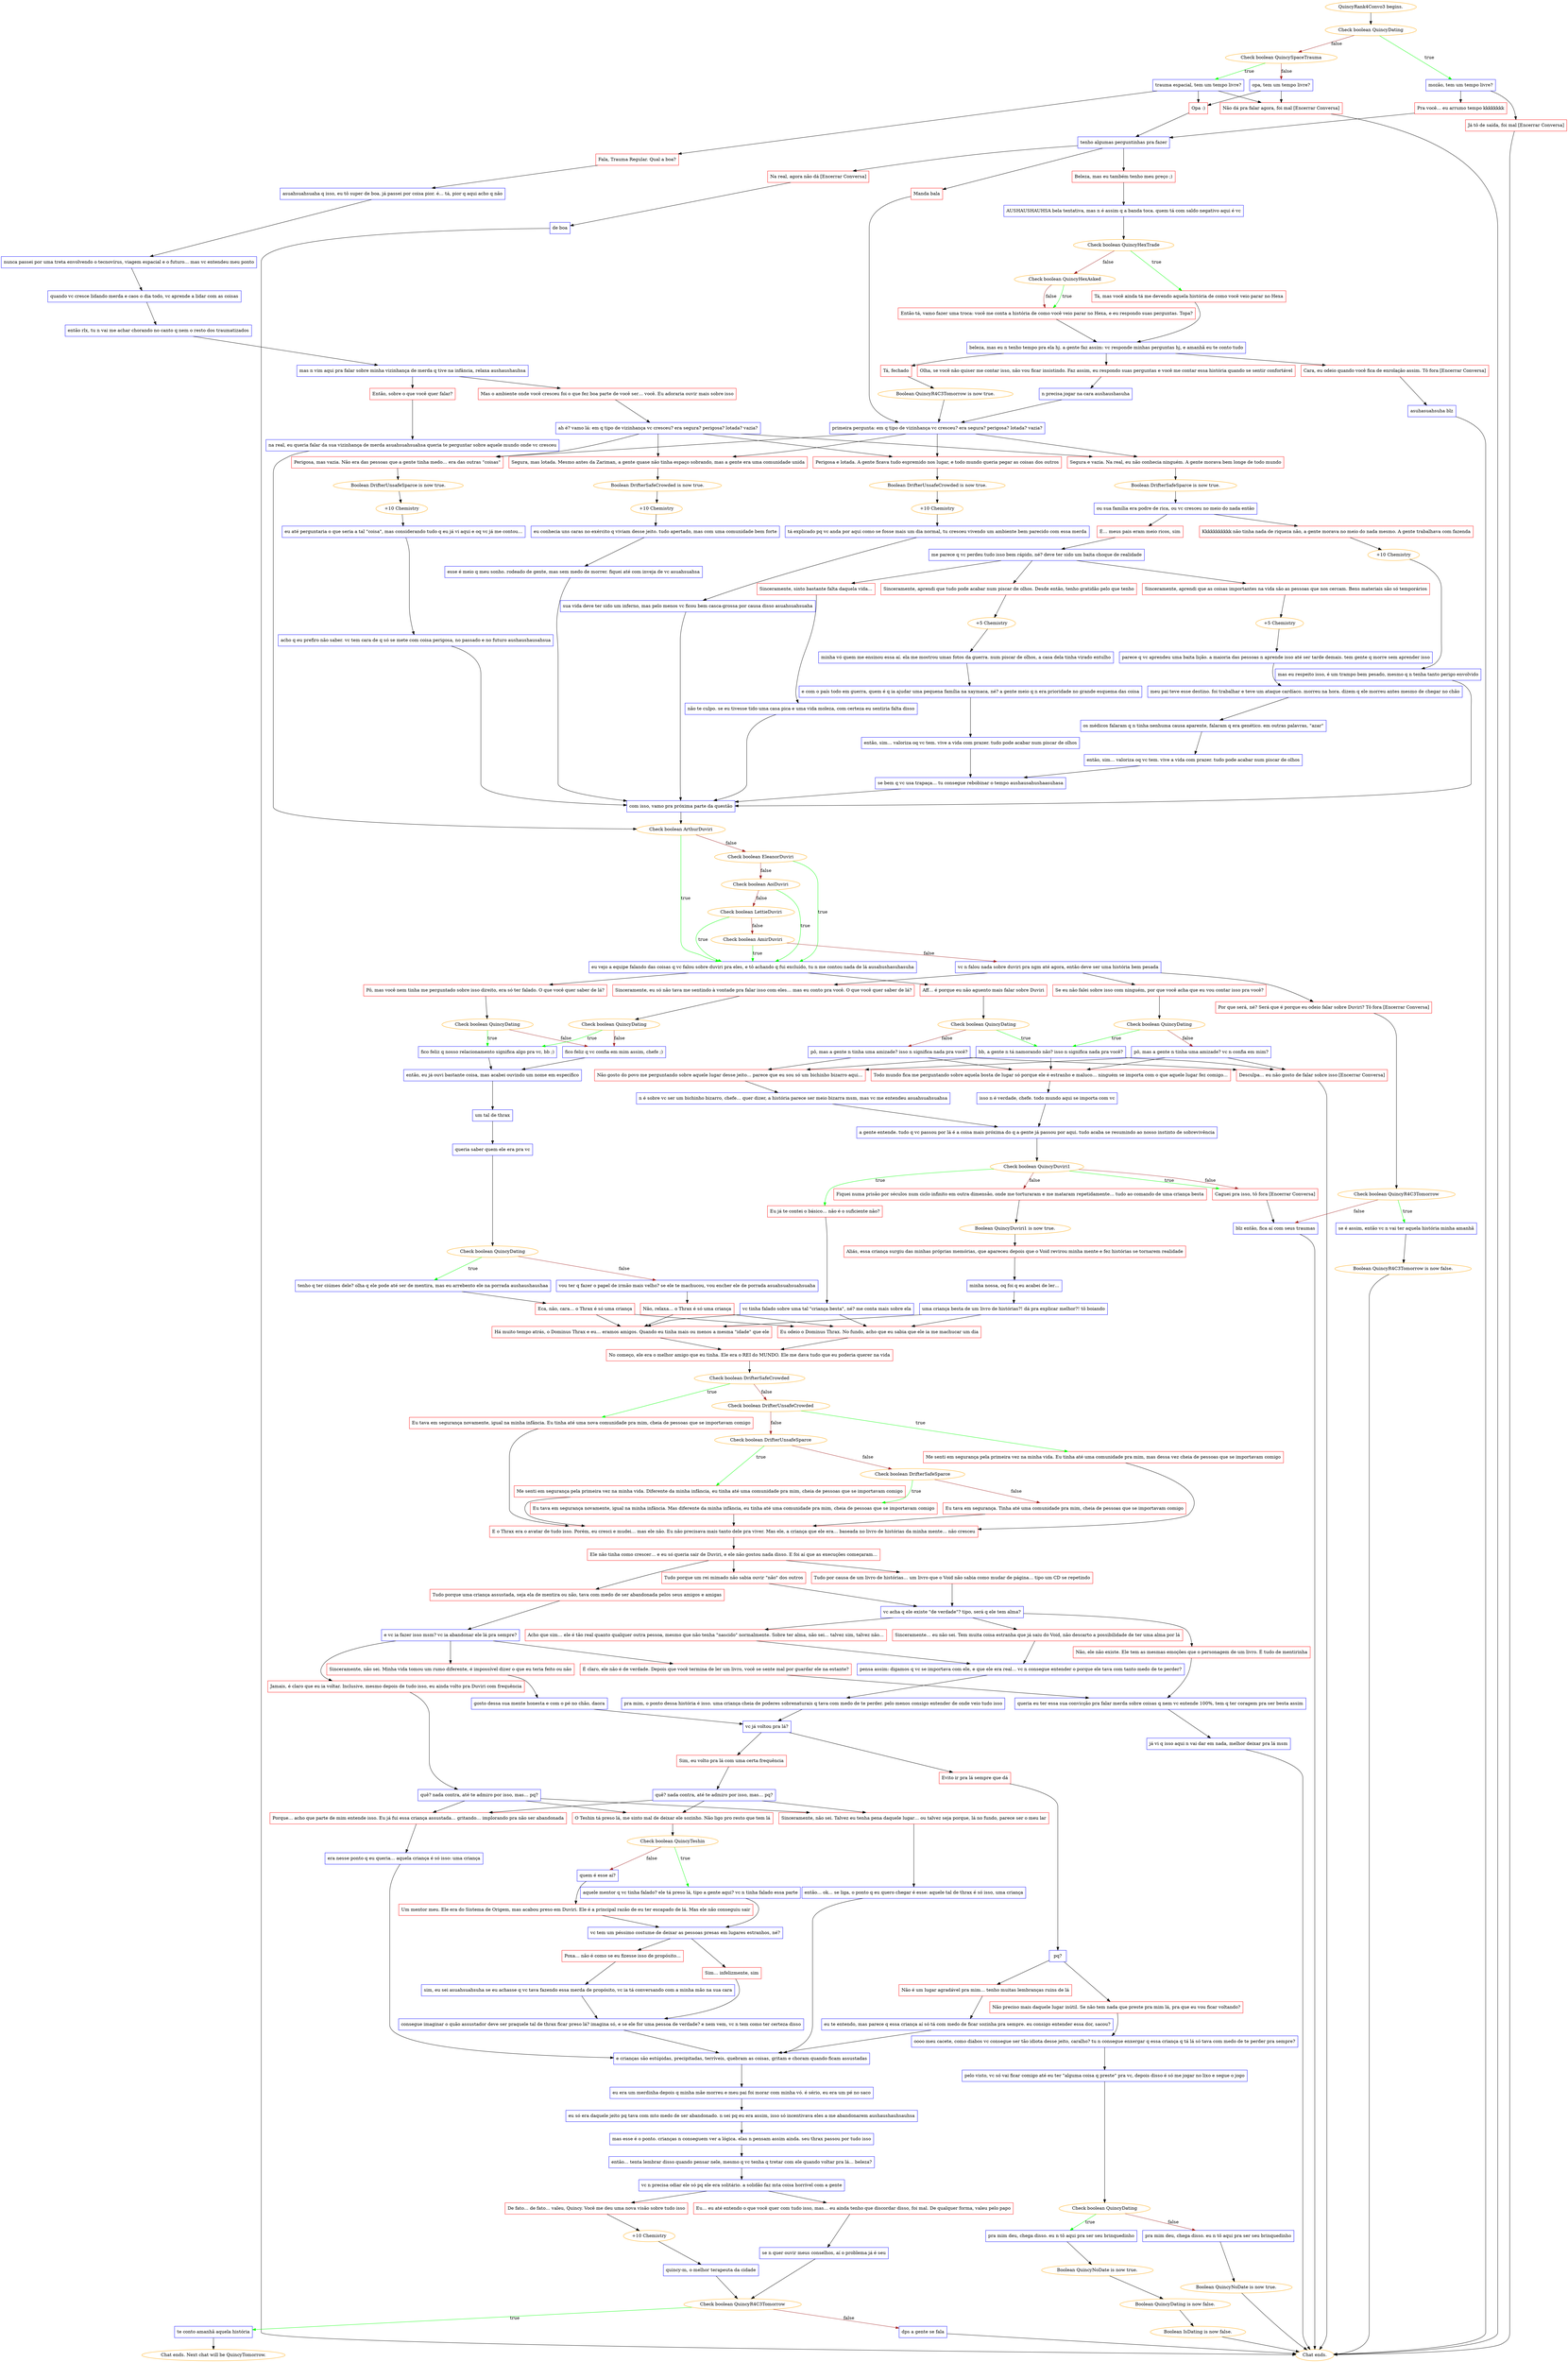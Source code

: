 digraph {
	"QuincyRank4Convo3 begins." [color=orange];
		"QuincyRank4Convo3 begins." -> j552943725;
	j552943725 [label="Check boolean QuincyDating",color=orange];
		j552943725 -> j2599769247 [label=true,color=green];
		j552943725 -> j3004499405 [label=false,color=brown];
	j2599769247 [label="mozão, tem um tempo livre?",shape=box,color=blue];
		j2599769247 -> j3155017392;
		j2599769247 -> j1502659121;
	j3004499405 [label="Check boolean QuincySpaceTrauma",color=orange];
		j3004499405 -> j1422595943 [label=true,color=green];
		j3004499405 -> j4035558847 [label=false,color=brown];
	j3155017392 [label="Pra você… eu arrumo tempo kkkkkkkk",shape=box,color=red];
		j3155017392 -> j2965870189;
	j1502659121 [label="Já tô de saída, foi mal [Encerrar Conversa]",shape=box,color=red];
		j1502659121 -> "Chat ends.";
	j1422595943 [label="trauma espacial, tem um tempo livre?",shape=box,color=blue];
		j1422595943 -> j2980035485;
		j1422595943 -> j713389276;
		j1422595943 -> j310858349;
	j4035558847 [label="opa, tem um tempo livre?",shape=box,color=blue];
		j4035558847 -> j713389276;
		j4035558847 -> j310858349;
	j2965870189 [label="tenho algumas perguntinhas pra fazer",shape=box,color=blue];
		j2965870189 -> j3573047432;
		j2965870189 -> j2720123479;
		j2965870189 -> j3089336793;
	"Chat ends." [color=orange];
	j2980035485 [label="Fala, Trauma Regular. Qual a boa?",shape=box,color=red];
		j2980035485 -> j2978294891;
	j713389276 [label="Opa :)",shape=box,color=red];
		j713389276 -> j2965870189;
	j310858349 [label="Não dá pra falar agora, foi mal [Encerrar Conversa]",shape=box,color=red];
		j310858349 -> "Chat ends.";
	j3573047432 [label="Manda bala",shape=box,color=red];
		j3573047432 -> j2208503715;
	j2720123479 [label="Beleza, mas eu também tenho meu preço ;)",shape=box,color=red];
		j2720123479 -> j1071560429;
	j3089336793 [label="Na real, agora não dá [Encerrar Conversa]",shape=box,color=red];
		j3089336793 -> j2284542647;
	j2978294891 [label="asuahsuahsuaha q isso, eu tô super de boa. já passei por coisa pior. é… tá, pior q aqui acho q não",shape=box,color=blue];
		j2978294891 -> j94624321;
	j2208503715 [label="primeira pergunta: em q tipo de vizinhança vc cresceu? era segura? perigosa? lotada? vazia?",shape=box,color=blue];
		j2208503715 -> j1762950619;
		j2208503715 -> j4157846261;
		j2208503715 -> j2447825722;
		j2208503715 -> j442074222;
	j1071560429 [label="AUSHAUSHAUHSA bela tentativa, mas n é assim q a banda toca. quem tá com saldo negativo aqui é vc",shape=box,color=blue];
		j1071560429 -> j3869748579;
	j2284542647 [label="de boa",shape=box,color=blue];
		j2284542647 -> "Chat ends.";
	j94624321 [label="nunca passei por uma treta envolvendo o tecnovírus, viagem espacial e o futuro… mas vc entendeu meu ponto",shape=box,color=blue];
		j94624321 -> j3903630755;
	j1762950619 [label="Segura, mas lotada. Mesmo antes da Zariman, a gente quase não tinha espaço sobrando, mas a gente era uma comunidade unida",shape=box,color=red];
		j1762950619 -> j1925497578;
	j4157846261 [label="Perigosa e lotada. A gente ficava tudo espremido nos lugar, e todo mundo queria pegar as coisas dos outros",shape=box,color=red];
		j4157846261 -> j1184672167;
	j2447825722 [label="Perigosa, mas vazia. Não era das pessoas que a gente tinha medo… era das outras \"coisas\"",shape=box,color=red];
		j2447825722 -> j3614193204;
	j442074222 [label="Segura e vazia. Na real, eu não conhecia ninguém. A gente morava bem longe de todo mundo",shape=box,color=red];
		j442074222 -> j2097309283;
	j3869748579 [label="Check boolean QuincyHexTrade",color=orange];
		j3869748579 -> j1504706252 [label=true,color=green];
		j3869748579 -> j4011176701 [label=false,color=brown];
	j3903630755 [label="quando vc cresce lidando merda e caos o dia todo, vc aprende a lidar com as coisas",shape=box,color=blue];
		j3903630755 -> j751640930;
	j1925497578 [label="Boolean DrifterSafeCrowded is now true.",color=orange];
		j1925497578 -> j326563565;
	j1184672167 [label="Boolean DrifterUnsafeCrowded is now true.",color=orange];
		j1184672167 -> j950690192;
	j3614193204 [label="Boolean DrifterUnsafeSparce is now true.",color=orange];
		j3614193204 -> j4128125069;
	j2097309283 [label="Boolean DrifterSafeSparce is now true.",color=orange];
		j2097309283 -> j384739978;
	j1504706252 [label="Tá, mas você ainda tá me devendo aquela história de como você veio parar no Hexa",shape=box,color=red];
		j1504706252 -> j1962579280;
	j4011176701 [label="Check boolean QuincyHexAsked",color=orange];
		j4011176701 -> j3926663593 [label=true,color=green];
		j4011176701 -> j3926663593 [label=false,color=brown];
	j751640930 [label="então rlx, tu n vai me achar chorando no canto q nem o resto dos traumatizados",shape=box,color=blue];
		j751640930 -> j3852918904;
	j326563565 [label="+10 Chemistry",color=orange];
		j326563565 -> j2811160655;
	j950690192 [label="+10 Chemistry",color=orange];
		j950690192 -> j2166739088;
	j4128125069 [label="+10 Chemistry",color=orange];
		j4128125069 -> j621224093;
	j384739978 [label="ou sua família era podre de rica, ou vc cresceu no meio do nada então",shape=box,color=blue];
		j384739978 -> j32101926;
		j384739978 -> j2092333956;
	j1962579280 [label="beleza, mas eu n tenho tempo pra ela hj. a gente faz assim: vc responde minhas perguntas hj, e amanhã eu te conto tudo",shape=box,color=blue];
		j1962579280 -> j317895878;
		j1962579280 -> j809490297;
		j1962579280 -> j1470136700;
	j3926663593 [label="Então tá, vamo fazer uma troca: você me conta a história de como você veio parar no Hexa, e eu respondo suas perguntas. Topa?",shape=box,color=red];
		j3926663593 -> j1962579280;
	j3852918904 [label="mas n vim aqui pra falar sobre minha vizinhança de merda q tive na infância, relaxa aushaushauhsa",shape=box,color=blue];
		j3852918904 -> j1306442652;
		j3852918904 -> j2319695417;
	j2811160655 [label="eu conhecia uns caras no exército q viviam desse jeito. tudo apertado, mas com uma comunidade bem forte",shape=box,color=blue];
		j2811160655 -> j196332649;
	j2166739088 [label="tá explicado pq vc anda por aqui como se fosse mais um dia normal, tu cresceu vivendo um ambiente bem parecido com essa merda",shape=box,color=blue];
		j2166739088 -> j751011935;
	j621224093 [label="eu até perguntaria o que seria a tal \"coisa\", mas considerando tudo q eu já vi aqui e oq vc já me contou…",shape=box,color=blue];
		j621224093 -> j416665116;
	j32101926 [label="Kkkkkkkkkkk não tinha nada de riqueza não, a gente morava no meio do nada mesmo. A gente trabalhava com fazenda",shape=box,color=red];
		j32101926 -> j2195435993;
	j2092333956 [label="É… meus pais eram meio ricos, sim",shape=box,color=red];
		j2092333956 -> j1468161716;
	j317895878 [label="Tá, fechado",shape=box,color=red];
		j317895878 -> j1461783360;
	j809490297 [label="Olha, se você não quiser me contar isso, não vou ficar insistindo. Faz assim, eu respondo suas perguntas e você me contar essa história quando se sentir confortável",shape=box,color=red];
		j809490297 -> j4172061266;
	j1470136700 [label="Cara, eu odeio quando você fica de enrolação assim. Tô fora [Encerrar Conversa]",shape=box,color=red];
		j1470136700 -> j3622257234;
	j1306442652 [label="Então, sobre o que você quer falar?",shape=box,color=red];
		j1306442652 -> j197676767;
	j2319695417 [label="Mas o ambiente onde você cresceu foi o que fez boa parte de você ser… você. Eu adoraria ouvir mais sobre isso",shape=box,color=red];
		j2319695417 -> j447114079;
	j196332649 [label="esse é meio q meu sonho. rodeado de gente, mas sem medo de morrer. fiquei até com inveja de vc asuahsuahsa",shape=box,color=blue];
		j196332649 -> j1906478076;
	j751011935 [label="sua vida deve ter sido um inferno, mas pelo menos vc ficou bem casca-grossa por causa disso asuahsuahsuaha",shape=box,color=blue];
		j751011935 -> j1906478076;
	j416665116 [label="acho q eu prefiro não saber. vc tem cara de q só se mete com coisa perigosa, no passado e no futuro aushaushausahsua",shape=box,color=blue];
		j416665116 -> j1906478076;
	j2195435993 [label="+10 Chemistry",color=orange];
		j2195435993 -> j1891713831;
	j1468161716 [label="me parece q vc perdeu tudo isso bem rápido, né? deve ter sido um baita choque de realidade",shape=box,color=blue];
		j1468161716 -> j3029398027;
		j1468161716 -> j3295215813;
		j1468161716 -> j1760629044;
	j1461783360 [label="Boolean QuincyR4C3Tomorrow is now true.",color=orange];
		j1461783360 -> j2208503715;
	j4172061266 [label="n precisa jogar na cara aushaushasuha",shape=box,color=blue];
		j4172061266 -> j2208503715;
	j3622257234 [label="asuhasuahsuha blz",shape=box,color=blue];
		j3622257234 -> "Chat ends.";
	j197676767 [label="na real, eu queria falar da sua vizinhança de merda asuahsuahsuahsa queria te perguntar sobre aquele mundo onde vc cresceu",shape=box,color=blue];
		j197676767 -> j3268356592;
	j447114079 [label="ah é? vamo lá: em q tipo de vizinhança vc cresceu? era segura? perigosa? lotada? vazia?",shape=box,color=blue];
		j447114079 -> j1762950619;
		j447114079 -> j4157846261;
		j447114079 -> j2447825722;
		j447114079 -> j442074222;
	j1906478076 [label="com isso, vamo pra próxima parte da questão",shape=box,color=blue];
		j1906478076 -> j3268356592;
	j1891713831 [label="mas eu respeito isso, é um trampo bem pesado, mesmo q n tenha tanto perigo envolvido",shape=box,color=blue];
		j1891713831 -> j1906478076;
	j3029398027 [label="Sinceramente, sinto bastante falta daquela vida…",shape=box,color=red];
		j3029398027 -> j689725996;
	j3295215813 [label="Sinceramente, aprendi que tudo pode acabar num piscar de olhos. Desde então, tenho gratidão pelo que tenho",shape=box,color=red];
		j3295215813 -> j519084715;
	j1760629044 [label="Sinceramente, aprendi que as coisas importantes na vida são as pessoas que nos cercam. Bens materiais são só temporários",shape=box,color=red];
		j1760629044 -> j2168356804;
	j3268356592 [label="Check boolean ArthurDuviri",color=orange];
		j3268356592 -> j3562099518 [label=true,color=green];
		j3268356592 -> j4104290587 [label=false,color=brown];
	j689725996 [label="não te culpo. se eu tivesse tido uma casa pica e uma vida moleza, com certeza eu sentiria falta disso",shape=box,color=blue];
		j689725996 -> j1906478076;
	j519084715 [label="+5 Chemistry",color=orange];
		j519084715 -> j418325801;
	j2168356804 [label="+5 Chemistry",color=orange];
		j2168356804 -> j1791419043;
	j3562099518 [label="eu vejo a equipe falando das coisas q vc falou sobre duviri pra eles, e tô achando q fui excluído, tu n me contou nada de lá ausahushasuhasuha",shape=box,color=blue];
		j3562099518 -> j392650223;
		j3562099518 -> j766863360;
	j4104290587 [label="Check boolean EleanorDuviri",color=orange];
		j4104290587 -> j3562099518 [label=true,color=green];
		j4104290587 -> j481100708 [label=false,color=brown];
	j418325801 [label="minha vó quem me ensinou essa aí. ela me mostrou umas fotos da guerra. num piscar de olhos, a casa dela tinha virado entulho",shape=box,color=blue];
		j418325801 -> j1465469725;
	j1791419043 [label="parece q vc aprendeu uma baita lição. a maioria das pessoas n aprende isso até ser tarde demais. tem gente q morre sem aprender isso",shape=box,color=blue];
		j1791419043 -> j1126735482;
	j392650223 [label="Pô, mas você nem tinha me perguntado sobre isso direito, era só ter falado. O que você quer saber de lá?",shape=box,color=red];
		j392650223 -> j1049962924;
	j766863360 [label="Aff… é porque eu não aguento mais falar sobre Duviri",shape=box,color=red];
		j766863360 -> j2517674731;
	j481100708 [label="Check boolean AoiDuviri",color=orange];
		j481100708 -> j3562099518 [label=true,color=green];
		j481100708 -> j2629651196 [label=false,color=brown];
	j1465469725 [label="e com o país todo em guerra, quem é q ia ajudar uma pequena família na xaymaca, né? a gente meio q n era prioridade no grande esquema das coisa",shape=box,color=blue];
		j1465469725 -> j1612643423;
	j1126735482 [label="meu pai teve esse destino. foi trabalhar e teve um ataque cardíaco. morreu na hora. dizem q ele morreu antes mesmo de chegar no chão",shape=box,color=blue];
		j1126735482 -> j3671000197;
	j1049962924 [label="Check boolean QuincyDating",color=orange];
		j1049962924 -> j2357534603 [label=true,color=green];
		j1049962924 -> j2014555713 [label=false,color=brown];
	j2517674731 [label="Check boolean QuincyDating",color=orange];
		j2517674731 -> j4274887358 [label=true,color=green];
		j2517674731 -> j3077514386 [label=false,color=brown];
	j2629651196 [label="Check boolean LettieDuviri",color=orange];
		j2629651196 -> j3562099518 [label=true,color=green];
		j2629651196 -> j1771238635 [label=false,color=brown];
	j1612643423 [label="então, sim… valoriza oq vc tem. vive a vida com prazer. tudo pode acabar num piscar de olhos",shape=box,color=blue];
		j1612643423 -> j2013936305;
	j3671000197 [label="os médicos falaram q n tinha nenhuma causa aparente, falaram q era genético. em outras palavras, \"azar\"",shape=box,color=blue];
		j3671000197 -> j1323260384;
	j2357534603 [label="fico feliz q nosso relacionamento significa algo pra vc, bb ;)",shape=box,color=blue];
		j2357534603 -> j1239185413;
	j2014555713 [label="fico feliz q vc confia em mim assim, chefe ;)",shape=box,color=blue];
		j2014555713 -> j1239185413;
	j4274887358 [label="bb, a gente n tá namorando não? isso n significa nada pra você?",shape=box,color=blue];
		j4274887358 -> j1340076795;
		j4274887358 -> j3757736778;
		j4274887358 -> j1778144837;
	j3077514386 [label="pô, mas a gente n tinha uma amizade? isso n significa nada pra você?",shape=box,color=blue];
		j3077514386 -> j1340076795;
		j3077514386 -> j3757736778;
		j3077514386 -> j1778144837;
	j1771238635 [label="Check boolean AmirDuviri",color=orange];
		j1771238635 -> j3562099518 [label=true,color=green];
		j1771238635 -> j3292522811 [label=false,color=brown];
	j2013936305 [label="se bem q vc usa trapaça… tu consegue rebobinar o tempo aushausahushaasuhasa",shape=box,color=blue];
		j2013936305 -> j1906478076;
	j1323260384 [label="então, sim… valoriza oq vc tem. vive a vida com prazer. tudo pode acabar num piscar de olhos",shape=box,color=blue];
		j1323260384 -> j2013936305;
	j1239185413 [label="então, eu já ouvi bastante coisa, mas acabei ouvindo um nome em específico",shape=box,color=blue];
		j1239185413 -> j2944841381;
	j1340076795 [label="Todo mundo fica me perguntando sobre aquela bosta de lugar só porque ele é estranho e maluco… ninguém se importa com o que aquele lugar fez comigo…",shape=box,color=red];
		j1340076795 -> j1828302575;
	j3757736778 [label="Não gosto do povo me perguntando sobre aquele lugar desse jeito… parece que eu sou só um bichinho bizarro aqui…",shape=box,color=red];
		j3757736778 -> j207788197;
	j1778144837 [label="Desculpa… eu não gosto de falar sobre isso [Encerrar Conversa]",shape=box,color=red];
		j1778144837 -> "Chat ends.";
	j3292522811 [label="vc n falou nada sobre duviri pra ngm até agora, então deve ser uma história bem pesada",shape=box,color=blue];
		j3292522811 -> j3749056573;
		j3292522811 -> j2372190012;
		j3292522811 -> j367076068;
	j2944841381 [label="um tal de thrax",shape=box,color=blue];
		j2944841381 -> j2742234907;
	j1828302575 [label="isso n é verdade, chefe. todo mundo aqui se importa com vc",shape=box,color=blue];
		j1828302575 -> j1642168488;
	j207788197 [label="n é sobre vc ser um bichinho bizarro, chefe… quer dizer, a história parece ser meio bizarra msm, mas vc me entendeu asuahsuahsuahsa",shape=box,color=blue];
		j207788197 -> j1642168488;
	j3749056573 [label="Sinceramente, eu só não tava me sentindo à vontade pra falar isso com eles… mas eu conto pra você. O que você quer saber de lá?",shape=box,color=red];
		j3749056573 -> j1970620959;
	j2372190012 [label="Se eu não falei sobre isso com ninguém, por que você acha que eu vou contar isso pra você?",shape=box,color=red];
		j2372190012 -> j1548335853;
	j367076068 [label="Por que será, né? Será que é porque eu odeio falar sobre Duviri? Tô fora [Encerrar Conversa]",shape=box,color=red];
		j367076068 -> j3137933610;
	j2742234907 [label="queria saber quem ele era pra vc",shape=box,color=blue];
		j2742234907 -> j3518307430;
	j1642168488 [label="a gente entende. tudo q vc passou por lá é a coisa mais próxima do q a gente já passou por aqui. tudo acaba se resumindo ao nosso instinto de sobrevivência",shape=box,color=blue];
		j1642168488 -> j1065292502;
	j1970620959 [label="Check boolean QuincyDating",color=orange];
		j1970620959 -> j2357534603 [label=true,color=green];
		j1970620959 -> j2014555713 [label=false,color=brown];
	j1548335853 [label="Check boolean QuincyDating",color=orange];
		j1548335853 -> j4274887358 [label=true,color=green];
		j1548335853 -> j2395347770 [label=false,color=brown];
	j3137933610 [label="Check boolean QuincyR4C3Tomorrow",color=orange];
		j3137933610 -> j2068695415 [label=true,color=green];
		j3137933610 -> j2398243848 [label=false,color=brown];
	j3518307430 [label="Check boolean QuincyDating",color=orange];
		j3518307430 -> j2580018390 [label=true,color=green];
		j3518307430 -> j1485564940 [label=false,color=brown];
	j1065292502 [label="Check boolean QuincyDuviri1",color=orange];
		j1065292502 -> j4164320295 [label=true,color=green];
		j1065292502 -> j1121213368 [label=true,color=green];
		j1065292502 -> j1474947569 [label=false,color=brown];
		j1065292502 -> j1121213368 [label=false,color=brown];
	j2395347770 [label="pô, mas a gente n tinha uma amizade? vc n confia em mim?",shape=box,color=blue];
		j2395347770 -> j1340076795;
		j2395347770 -> j3757736778;
		j2395347770 -> j1778144837;
	j2068695415 [label="se é assim, então vc n vai ter aquela história minha amanhã",shape=box,color=blue];
		j2068695415 -> j10984581;
	j2398243848 [label="blz então, fica aí com seus traumas",shape=box,color=blue];
		j2398243848 -> "Chat ends.";
	j2580018390 [label="tenho q ter ciúmes dele? olha q ele pode até ser de mentira, mas eu arrebento ele na porrada aushaushaushaa",shape=box,color=blue];
		j2580018390 -> j764011322;
	j1485564940 [label="vou ter q fazer o papel de irmão mais velho? se ele te machucou, vou encher ele de porrada asuahsuahsuahsuaha",shape=box,color=blue];
		j1485564940 -> j1372798245;
	j4164320295 [label="Eu já te contei o básico… não é o suficiente não?",shape=box,color=red];
		j4164320295 -> j3107133283;
	j1121213368 [label="Caguei pra isso, tô fora [Encerrar Conversa]",shape=box,color=red];
		j1121213368 -> j2398243848;
	j1474947569 [label="Fiquei numa prisão por séculos num ciclo infinito em outra dimensão, onde me torturaram e me mataram repetidamente… tudo ao comando de uma criança besta",shape=box,color=red];
		j1474947569 -> j4209553237;
	j10984581 [label="Boolean QuincyR4C3Tomorrow is now false.",color=orange];
		j10984581 -> "Chat ends.";
	j764011322 [label="Eca, não, cara… o Thrax é só uma criança",shape=box,color=red];
		j764011322 -> j3314867435;
		j764011322 -> j3736944295;
	j1372798245 [label="Não, relaxa… o Thrax é só uma criança",shape=box,color=red];
		j1372798245 -> j3736944295;
		j1372798245 -> j3314867435;
	j3107133283 [label="vc tinha falado sobre uma tal \"criança besta\", né? me conta mais sobre ela",shape=box,color=blue];
		j3107133283 -> j3736944295;
		j3107133283 -> j3314867435;
	j4209553237 [label="Boolean QuincyDuviri1 is now true.",color=orange];
		j4209553237 -> j682011880;
	j3314867435 [label="Eu odeio o Dominus Thrax. No fundo, acho que eu sabia que ele ia me machucar um dia",shape=box,color=red];
		j3314867435 -> j3167562284;
	j3736944295 [label="Há muito tempo atrás, o Dominus Thrax e eu… eramos amigos. Quando eu tinha mais ou menos a mesma \"idade\" que ele",shape=box,color=red];
		j3736944295 -> j3167562284;
	j682011880 [label="Aliás, essa criança surgiu das minhas próprias memórias, que apareceu depois que o Void revirou minha mente e fez histórias se tornarem realidade",shape=box,color=red];
		j682011880 -> j950477923;
	j3167562284 [label="No começo, ele era o melhor amigo que eu tinha. Ele era o REI do MUNDO. Ele me dava tudo que eu poderia querer na vida",shape=box,color=red];
		j3167562284 -> j2662847170;
	j950477923 [label="minha nossa, oq foi q eu acabei de ler…",shape=box,color=blue];
		j950477923 -> j1118906067;
	j2662847170 [label="Check boolean DrifterSafeCrowded",color=orange];
		j2662847170 -> j268269672 [label=true,color=green];
		j2662847170 -> j994130163 [label=false,color=brown];
	j1118906067 [label="uma criança besta de um livro de histórias?! dá pra explicar melhor?! tô boiando",shape=box,color=blue];
		j1118906067 -> j3736944295;
		j1118906067 -> j3314867435;
	j268269672 [label="Eu tava em segurança novamente, igual na minha infância. Eu tinha até uma nova comunidade pra mim, cheia de pessoas que se importavam comigo",shape=box,color=red];
		j268269672 -> j3813090196;
	j994130163 [label="Check boolean DrifterUnsafeCrowded",color=orange];
		j994130163 -> j118876822 [label=true,color=green];
		j994130163 -> j3323227003 [label=false,color=brown];
	j3813090196 [label="E o Thrax era o avatar de tudo isso. Porém, eu cresci e mudei… mas ele não. Eu não precisava mais tanto dele pra viver. Mas ele, a criança que ele era… baseada no livro de histórias da minha mente… não cresceu",shape=box,color=red];
		j3813090196 -> j1941027123;
	j118876822 [label="Me senti em segurança pela primeira vez na minha vida. Eu tinha até uma comunidade pra mim, mas dessa vez cheia de pessoas que se importavam comigo",shape=box,color=red];
		j118876822 -> j3813090196;
	j3323227003 [label="Check boolean DrifterUnsafeSparce",color=orange];
		j3323227003 -> j286458476 [label=true,color=green];
		j3323227003 -> j2575966162 [label=false,color=brown];
	j1941027123 [label="Ele não tinha como crescer… e eu só queria sair de Duviri, e ele não gostou nada disso. E foi aí que as execuções começaram…",shape=box,color=red];
		j1941027123 -> j1984170124;
		j1941027123 -> j256667871;
		j1941027123 -> j534368642;
	j286458476 [label="Me senti em segurança pela primeira vez na minha vida. Diferente da minha infância, eu tinha até uma comunidade pra mim, cheia de pessoas que se importavam comigo",shape=box,color=red];
		j286458476 -> j3813090196;
	j2575966162 [label="Check boolean DrifterSafeSparce",color=orange];
		j2575966162 -> j1474289930 [label=true,color=green];
		j2575966162 -> j1417261801 [label=false,color=brown];
	j1984170124 [label="Tudo porque um rei mimado não sabia ouvir \"não\" dos outros",shape=box,color=red];
		j1984170124 -> j3908930245;
	j256667871 [label="Tudo por causa de um livro de histórias… um livro que o Void não sabia como mudar de página… tipo um CD se repetindo",shape=box,color=red];
		j256667871 -> j3908930245;
	j534368642 [label="Tudo porque uma criança assustada, seja ela de mentira ou não, tava com medo de ser abandonada pelos seus amigos e amigas",shape=box,color=red];
		j534368642 -> j2990777094;
	j1474289930 [label="Eu tava em segurança novamente, igual na minha infância. Mas diferente da minha infância, eu tinha até uma comunidade pra mim, cheia de pessoas que se importavam comigo",shape=box,color=red];
		j1474289930 -> j3813090196;
	j1417261801 [label="Eu tava em segurança. Tinha até uma comunidade pra mim, cheia de pessoas que se importavam comigo",shape=box,color=red];
		j1417261801 -> j3813090196;
	j3908930245 [label="vc acha q ele existe \"de verdade\"? tipo, será q ele tem alma?",shape=box,color=blue];
		j3908930245 -> j3646817431;
		j3908930245 -> j2025737653;
		j3908930245 -> j198201595;
	j2990777094 [label="e vc ia fazer isso msm? vc ia abandonar ele lá pra sempre?",shape=box,color=blue];
		j2990777094 -> j1307450713;
		j2990777094 -> j4140077910;
		j2990777094 -> j3382483331;
	j3646817431 [label="Acho que sim… ele é tão real quanto qualquer outra pessoa, mesmo que não tenha \"nascido\" normalmente. Sobre ter alma, não sei… talvez sim, talvez não…",shape=box,color=red];
		j3646817431 -> j3920519463;
	j2025737653 [label="Sinceramente… eu não sei. Tem muita coisa estranha que já saiu do Void, não descarto a possibilidade de ter uma alma por lá",shape=box,color=red];
		j2025737653 -> j3920519463;
	j198201595 [label="Não, ele não existe. Ele tem as mesmas emoções que o personagem de um livro. É tudo de mentirinha",shape=box,color=red];
		j198201595 -> j2994553230;
	j1307450713 [label="Jamais, é claro que eu ia voltar. Inclusive, mesmo depois de tudo isso, eu ainda volto pra Duviri com frequência",shape=box,color=red];
		j1307450713 -> j3438173234;
	j4140077910 [label="É claro, ele não é de verdade. Depois que você termina de ler um livro, você se sente mal por guardar ele na estante?",shape=box,color=red];
		j4140077910 -> j2994553230;
	j3382483331 [label="Sinceramente, não sei. Minha vida tomou um rumo diferente, é impossível dizer o que eu teria feito ou não",shape=box,color=red];
		j3382483331 -> j3415189953;
	j3920519463 [label="pensa assim: digamos q vc se importava com ele, e que ele era real… vc n consegue entender o porque ele tava com tanto medo de te perder?",shape=box,color=blue];
		j3920519463 -> j1466524089;
	j2994553230 [label="queria eu ter essa sua convicção pra falar merda sobre coisas q nem vc entende 100%, tem q ter coragem pra ser besta assim",shape=box,color=blue];
		j2994553230 -> j4257081394;
	j3438173234 [label="quê? nada contra, até te admiro por isso, mas… pq?",shape=box,color=blue];
		j3438173234 -> j3421469724;
		j3438173234 -> j2798647801;
		j3438173234 -> j2344087701;
	j3415189953 [label="gosto dessa sua mente honesta e com o pé no chão, daora",shape=box,color=blue];
		j3415189953 -> j1085915565;
	j1466524089 [label="pra mim, o ponto dessa história é isso. uma criança cheia de poderes sobrenaturais q tava com medo de te perder. pelo menos consigo entender de onde veio tudo isso",shape=box,color=blue];
		j1466524089 -> j1085915565;
	j4257081394 [label="já vi q isso aqui n vai dar em nada, melhor deixar pra lá msm",shape=box,color=blue];
		j4257081394 -> "Chat ends.";
	j3421469724 [label="Porque… acho que parte de mim entende isso. Eu já fui essa criança assustada… gritando… implorando pra não ser abandonada",shape=box,color=red];
		j3421469724 -> j1946370194;
	j2798647801 [label="Sinceramente, não sei. Talvez eu tenha pena daquele lugar… ou talvez seja porque, lá no fundo, parece ser o meu lar",shape=box,color=red];
		j2798647801 -> j1335166493;
	j2344087701 [label="O Teshin tá preso lá, me sinto mal de deixar ele sozinho. Não ligo pro resto que tem lá",shape=box,color=red];
		j2344087701 -> j2913113973;
	j1085915565 [label="vc já voltou pra lá?",shape=box,color=blue];
		j1085915565 -> j3571444279;
		j1085915565 -> j94386962;
	j1946370194 [label="era nesse ponto q eu queria… aquela criança é só isso: uma criança",shape=box,color=blue];
		j1946370194 -> j751222084;
	j1335166493 [label="então… ok… se liga, o ponto q eu quero chegar é esse: aquele tal de thrax é só isso, uma criança",shape=box,color=blue];
		j1335166493 -> j751222084;
	j2913113973 [label="Check boolean QuincyTeshin",color=orange];
		j2913113973 -> j1946966827 [label=true,color=green];
		j2913113973 -> j3906601304 [label=false,color=brown];
	j3571444279 [label="Sim, eu volto pra lá com uma certa frequência",shape=box,color=red];
		j3571444279 -> j2045897002;
	j94386962 [label="Evito ir pra lá sempre que dá",shape=box,color=red];
		j94386962 -> j2282124792;
	j751222084 [label="e crianças são estúpidas, precipitadas, terríveis, quebram as coisas, gritam e choram quando ficam assustadas",shape=box,color=blue];
		j751222084 -> j682655352;
	j1946966827 [label="aquele mentor q vc tinha falado? ele tá preso lá, tipo a gente aqui? vc n tinha falado essa parte",shape=box,color=blue];
		j1946966827 -> j302858281;
	j3906601304 [label="quem é esse aí?",shape=box,color=blue];
		j3906601304 -> j3983338884;
	j2045897002 [label="quê? nada contra, até te admiro por isso, mas… pq?",shape=box,color=blue];
		j2045897002 -> j2344087701;
		j2045897002 -> j3421469724;
		j2045897002 -> j2798647801;
	j2282124792 [label="pq?",shape=box,color=blue];
		j2282124792 -> j1741787176;
		j2282124792 -> j195365075;
	j682655352 [label="eu era um merdinha depois q minha mãe morreu e meu pai foi morar com minha vó. é sério, eu era um pé no saco",shape=box,color=blue];
		j682655352 -> j1126352251;
	j302858281 [label="vc tem um péssimo costume de deixar as pessoas presas em lugares estranhos, né?",shape=box,color=blue];
		j302858281 -> j1076520139;
		j302858281 -> j3811848873;
	j3983338884 [label="Um mentor meu. Ele era do Sistema de Origem, mas acabou preso em Duviri. Ele é a principal razão de eu ter escapado de lá. Mas ele não conseguiu sair",shape=box,color=red];
		j3983338884 -> j302858281;
	j1741787176 [label="Não é um lugar agradável pra mim… tenho muitas lembranças ruins de lá",shape=box,color=red];
		j1741787176 -> j2265375646;
	j195365075 [label="Não preciso mais daquele lugar inútil. Se não tem nada que preste pra mim lá, pra que eu vou ficar voltando?",shape=box,color=red];
		j195365075 -> j4073018109;
	j1126352251 [label="eu só era daquele jeito pq tava com mto medo de ser abandonado. n sei pq eu era assim, isso só incentivava eles a me abandonarem aushaushauhsauhsa",shape=box,color=blue];
		j1126352251 -> j2162937682;
	j1076520139 [label="Sim… infelizmente, sim",shape=box,color=red];
		j1076520139 -> j2423058215;
	j3811848873 [label="Poxa… não é como se eu fizesse isso de propósito…",shape=box,color=red];
		j3811848873 -> j3549565483;
	j2265375646 [label="eu te entendo, mas parece q essa criança aí só tá com medo de ficar sozinha pra sempre. eu consigo entender essa dor, sacou?",shape=box,color=blue];
		j2265375646 -> j751222084;
	j4073018109 [label="oooo meu cacete, como diabos vc consegue ser tão idiota desse jeito, caralho? tu n consegue enxergar q essa criança q tá lá só tava com medo de te perder pra sempre?",shape=box,color=blue];
		j4073018109 -> j2097763389;
	j2162937682 [label="mas esse é o ponto. crianças n conseguem ver a lógica. elas n pensam assim ainda. seu thrax passou por tudo isso",shape=box,color=blue];
		j2162937682 -> j3382296287;
	j2423058215 [label="consegue imaginar o quão assustador deve ser praquele tal de thrax ficar preso lá? imagina só, e se ele for uma pessoa de verdade? e nem vem, vc n tem como ter certeza disso",shape=box,color=blue];
		j2423058215 -> j751222084;
	j3549565483 [label="sim, eu sei asuahsuahsuha se eu achasse q vc tava fazendo essa merda de propósito, vc ia tá conversando com a minha mão na sua cara",shape=box,color=blue];
		j3549565483 -> j2423058215;
	j2097763389 [label="pelo visto, vc só vai ficar comigo até eu ter \"alguma coisa q preste\" pra vc, depois disso é só me jogar no lixo e segue o jogo",shape=box,color=blue];
		j2097763389 -> j1234817647;
	j3382296287 [label="então… tenta lembrar disso quando pensar nele, mesmo q vc tenha q tretar com ele quando voltar pra lá… beleza?",shape=box,color=blue];
		j3382296287 -> j1660140213;
	j1234817647 [label="Check boolean QuincyDating",color=orange];
		j1234817647 -> j1431047066 [label=true,color=green];
		j1234817647 -> j201693317 [label=false,color=brown];
	j1660140213 [label="vc n precisa odiar ele só pq ele era solitário. a solidão faz mta coisa horrível com a gente",shape=box,color=blue];
		j1660140213 -> j152062378;
		j1660140213 -> j2443330204;
	j1431047066 [label="pra mim deu, chega disso. eu n tô aqui pra ser seu brinquedinho",shape=box,color=blue];
		j1431047066 -> j3567260245;
	j201693317 [label="pra mim deu, chega disso. eu n tô aqui pra ser seu brinquedinho",shape=box,color=blue];
		j201693317 -> j632329483;
	j152062378 [label="Eu… eu até entendo o que você quer com tudo isso, mas… eu ainda tenho que discordar disso, foi mal. De qualquer forma, valeu pelo papo",shape=box,color=red];
		j152062378 -> j1941517019;
	j2443330204 [label="De fato… de fato… valeu, Quincy. Você me deu uma nova visão sobre tudo isso",shape=box,color=red];
		j2443330204 -> j1962885096;
	j3567260245 [label="Boolean QuincyNoDate is now true.",color=orange];
		j3567260245 -> j3990685114;
	j632329483 [label="Boolean QuincyNoDate is now true.",color=orange];
		j632329483 -> "Chat ends.";
	j1941517019 [label="se n quer ouvir meus conselhos, aí o problema já é seu",shape=box,color=blue];
		j1941517019 -> j3962651380;
	j1962885096 [label="+10 Chemistry",color=orange];
		j1962885096 -> j2393875405;
	j3990685114 [label="Boolean QuincyDating is now false.",color=orange];
		j3990685114 -> j178902881;
	j3962651380 [label="Check boolean QuincyR4C3Tomorrow",color=orange];
		j3962651380 -> j3297968407 [label=true,color=green];
		j3962651380 -> j3188265217 [label=false,color=brown];
	j2393875405 [label="quincy-m, o melhor terapeuta da cidade",shape=box,color=blue];
		j2393875405 -> j3962651380;
	j178902881 [label="Boolean IsDating is now false.",color=orange];
		j178902881 -> "Chat ends.";
	j3297968407 [label="te conto amanhã aquela história",shape=box,color=blue];
		j3297968407 -> "Chat ends. Next chat will be QuincyTomorrow.";
	j3188265217 [label="dps a gente se fala",shape=box,color=blue];
		j3188265217 -> "Chat ends.";
	"Chat ends. Next chat will be QuincyTomorrow." [color=orange];
}